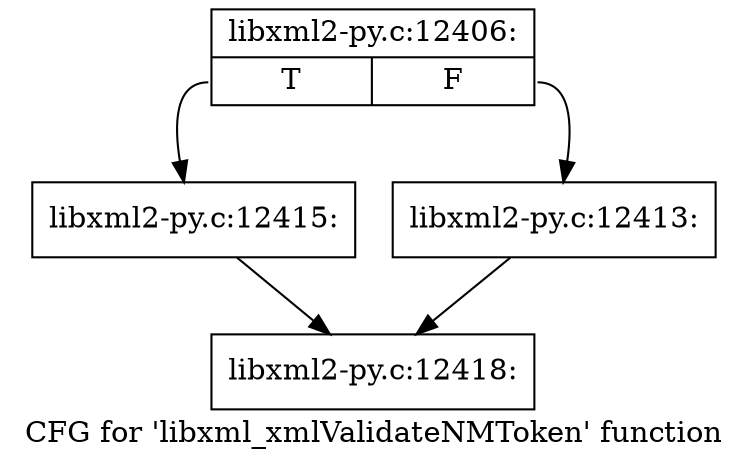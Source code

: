 digraph "CFG for 'libxml_xmlValidateNMToken' function" {
	label="CFG for 'libxml_xmlValidateNMToken' function";

	Node0x4727220 [shape=record,label="{libxml2-py.c:12406:|{<s0>T|<s1>F}}"];
	Node0x4727220:s0 -> Node0x472a640;
	Node0x4727220:s1 -> Node0x472a5f0;
	Node0x472a5f0 [shape=record,label="{libxml2-py.c:12413:}"];
	Node0x472a5f0 -> Node0x47274d0;
	Node0x472a640 [shape=record,label="{libxml2-py.c:12415:}"];
	Node0x472a640 -> Node0x47274d0;
	Node0x47274d0 [shape=record,label="{libxml2-py.c:12418:}"];
}
